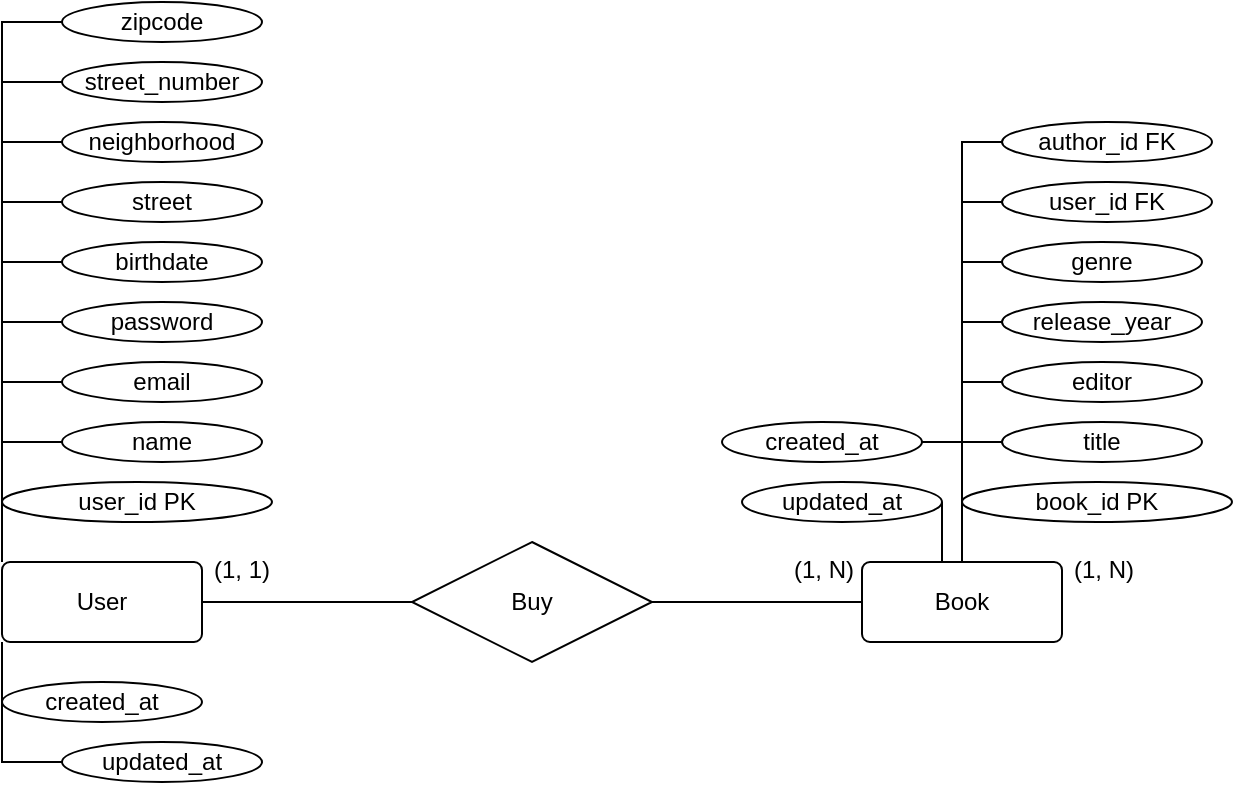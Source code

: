 <mxfile version="17.4.0" type="device"><diagram id="R2lEEEUBdFMjLlhIrx00" name="Page-1"><mxGraphModel dx="1422" dy="754" grid="1" gridSize="10" guides="1" tooltips="1" connect="1" arrows="1" fold="1" page="1" pageScale="1" pageWidth="1100" pageHeight="850" math="0" shadow="0" extFonts="Permanent Marker^https://fonts.googleapis.com/css?family=Permanent+Marker"><root><mxCell id="0"/><mxCell id="1" parent="0"/><mxCell id="7-cjcfoB4nDcwIPl_-i_-8" style="edgeStyle=orthogonalEdgeStyle;rounded=0;orthogonalLoop=1;jettySize=auto;html=1;entryX=0;entryY=0.5;entryDx=0;entryDy=0;endArrow=none;endFill=0;" parent="1" source="7-cjcfoB4nDcwIPl_-i_-1" target="7-cjcfoB4nDcwIPl_-i_-4" edge="1"><mxGeometry relative="1" as="geometry"/></mxCell><mxCell id="7-cjcfoB4nDcwIPl_-i_-20" style="edgeStyle=orthogonalEdgeStyle;rounded=0;orthogonalLoop=1;jettySize=auto;html=1;exitX=0;exitY=1;exitDx=0;exitDy=0;entryX=0;entryY=0.5;entryDx=0;entryDy=0;endArrow=none;endFill=0;" parent="1" source="7-cjcfoB4nDcwIPl_-i_-1" target="7-cjcfoB4nDcwIPl_-i_-17" edge="1"><mxGeometry relative="1" as="geometry"/></mxCell><mxCell id="7-cjcfoB4nDcwIPl_-i_-21" style="edgeStyle=orthogonalEdgeStyle;rounded=0;orthogonalLoop=1;jettySize=auto;html=1;exitX=0;exitY=1;exitDx=0;exitDy=0;entryX=0;entryY=0.5;entryDx=0;entryDy=0;endArrow=none;endFill=0;" parent="1" source="7-cjcfoB4nDcwIPl_-i_-1" target="7-cjcfoB4nDcwIPl_-i_-18" edge="1"><mxGeometry relative="1" as="geometry"/></mxCell><mxCell id="7-cjcfoB4nDcwIPl_-i_-27" style="edgeStyle=orthogonalEdgeStyle;rounded=0;orthogonalLoop=1;jettySize=auto;html=1;exitX=0;exitY=0;exitDx=0;exitDy=0;entryX=0;entryY=0.5;entryDx=0;entryDy=0;endArrow=none;endFill=0;" parent="1" source="7-cjcfoB4nDcwIPl_-i_-1" target="7-cjcfoB4nDcwIPl_-i_-26" edge="1"><mxGeometry relative="1" as="geometry"/></mxCell><mxCell id="7-cjcfoB4nDcwIPl_-i_-28" style="edgeStyle=orthogonalEdgeStyle;rounded=0;orthogonalLoop=1;jettySize=auto;html=1;exitX=0;exitY=0;exitDx=0;exitDy=0;entryX=0;entryY=0.5;entryDx=0;entryDy=0;endArrow=none;endFill=0;" parent="1" source="7-cjcfoB4nDcwIPl_-i_-1" target="7-cjcfoB4nDcwIPl_-i_-22" edge="1"><mxGeometry relative="1" as="geometry"/></mxCell><mxCell id="7-cjcfoB4nDcwIPl_-i_-29" style="edgeStyle=orthogonalEdgeStyle;rounded=0;orthogonalLoop=1;jettySize=auto;html=1;exitX=0;exitY=0;exitDx=0;exitDy=0;entryX=0;entryY=0.5;entryDx=0;entryDy=0;endArrow=none;endFill=0;" parent="1" source="7-cjcfoB4nDcwIPl_-i_-1" target="7-cjcfoB4nDcwIPl_-i_-23" edge="1"><mxGeometry relative="1" as="geometry"/></mxCell><mxCell id="7-cjcfoB4nDcwIPl_-i_-30" style="edgeStyle=orthogonalEdgeStyle;rounded=0;orthogonalLoop=1;jettySize=auto;html=1;exitX=0;exitY=0;exitDx=0;exitDy=0;entryX=0;entryY=0.5;entryDx=0;entryDy=0;endArrow=none;endFill=0;" parent="1" source="7-cjcfoB4nDcwIPl_-i_-1" target="7-cjcfoB4nDcwIPl_-i_-24" edge="1"><mxGeometry relative="1" as="geometry"/></mxCell><mxCell id="7-cjcfoB4nDcwIPl_-i_-31" style="edgeStyle=orthogonalEdgeStyle;rounded=0;orthogonalLoop=1;jettySize=auto;html=1;exitX=0;exitY=0;exitDx=0;exitDy=0;entryX=0;entryY=0.5;entryDx=0;entryDy=0;endArrow=none;endFill=0;" parent="1" source="7-cjcfoB4nDcwIPl_-i_-1" target="7-cjcfoB4nDcwIPl_-i_-25" edge="1"><mxGeometry relative="1" as="geometry"/></mxCell><mxCell id="7-cjcfoB4nDcwIPl_-i_-54" style="edgeStyle=orthogonalEdgeStyle;rounded=0;orthogonalLoop=1;jettySize=auto;html=1;exitX=0;exitY=0;exitDx=0;exitDy=0;entryX=0;entryY=0.5;entryDx=0;entryDy=0;endArrow=none;endFill=0;" parent="1" source="7-cjcfoB4nDcwIPl_-i_-1" target="7-cjcfoB4nDcwIPl_-i_-50" edge="1"><mxGeometry relative="1" as="geometry"/></mxCell><mxCell id="7-cjcfoB4nDcwIPl_-i_-55" style="edgeStyle=orthogonalEdgeStyle;rounded=0;orthogonalLoop=1;jettySize=auto;html=1;exitX=0;exitY=0;exitDx=0;exitDy=0;entryX=0;entryY=0.5;entryDx=0;entryDy=0;endArrow=none;endFill=0;" parent="1" source="7-cjcfoB4nDcwIPl_-i_-1" target="7-cjcfoB4nDcwIPl_-i_-51" edge="1"><mxGeometry relative="1" as="geometry"/></mxCell><mxCell id="7-cjcfoB4nDcwIPl_-i_-56" style="edgeStyle=orthogonalEdgeStyle;rounded=0;orthogonalLoop=1;jettySize=auto;html=1;exitX=0;exitY=0;exitDx=0;exitDy=0;entryX=0;entryY=0.5;entryDx=0;entryDy=0;endArrow=none;endFill=0;" parent="1" source="7-cjcfoB4nDcwIPl_-i_-1" target="7-cjcfoB4nDcwIPl_-i_-52" edge="1"><mxGeometry relative="1" as="geometry"/></mxCell><mxCell id="7-cjcfoB4nDcwIPl_-i_-59" style="edgeStyle=orthogonalEdgeStyle;rounded=0;orthogonalLoop=1;jettySize=auto;html=1;exitX=0;exitY=0;exitDx=0;exitDy=0;entryX=0;entryY=0.5;entryDx=0;entryDy=0;endArrow=none;endFill=0;" parent="1" source="7-cjcfoB4nDcwIPl_-i_-1" target="7-cjcfoB4nDcwIPl_-i_-53" edge="1"><mxGeometry relative="1" as="geometry"/></mxCell><mxCell id="7-cjcfoB4nDcwIPl_-i_-1" value="User" style="rounded=1;arcSize=10;whiteSpace=wrap;html=1;align=center;" parent="1" vertex="1"><mxGeometry x="220" y="430" width="100" height="40" as="geometry"/></mxCell><mxCell id="7-cjcfoB4nDcwIPl_-i_-38" style="edgeStyle=orthogonalEdgeStyle;rounded=0;orthogonalLoop=1;jettySize=auto;html=1;exitX=0.5;exitY=0;exitDx=0;exitDy=0;entryX=0;entryY=0.5;entryDx=0;entryDy=0;endArrow=none;endFill=0;" parent="1" source="7-cjcfoB4nDcwIPl_-i_-2" target="7-cjcfoB4nDcwIPl_-i_-32" edge="1"><mxGeometry relative="1" as="geometry"/></mxCell><mxCell id="7-cjcfoB4nDcwIPl_-i_-39" style="edgeStyle=orthogonalEdgeStyle;rounded=0;orthogonalLoop=1;jettySize=auto;html=1;exitX=0.5;exitY=0;exitDx=0;exitDy=0;entryX=0;entryY=0.5;entryDx=0;entryDy=0;endArrow=none;endFill=0;" parent="1" source="7-cjcfoB4nDcwIPl_-i_-2" target="7-cjcfoB4nDcwIPl_-i_-33" edge="1"><mxGeometry relative="1" as="geometry"/></mxCell><mxCell id="7-cjcfoB4nDcwIPl_-i_-41" style="edgeStyle=orthogonalEdgeStyle;rounded=0;orthogonalLoop=1;jettySize=auto;html=1;exitX=0.5;exitY=0;exitDx=0;exitDy=0;entryX=0;entryY=0.5;entryDx=0;entryDy=0;endArrow=none;endFill=0;" parent="1" source="7-cjcfoB4nDcwIPl_-i_-2" target="7-cjcfoB4nDcwIPl_-i_-35" edge="1"><mxGeometry relative="1" as="geometry"/></mxCell><mxCell id="7-cjcfoB4nDcwIPl_-i_-42" style="edgeStyle=orthogonalEdgeStyle;rounded=0;orthogonalLoop=1;jettySize=auto;html=1;exitX=0.5;exitY=0;exitDx=0;exitDy=0;entryX=0;entryY=0.5;entryDx=0;entryDy=0;endArrow=none;endFill=0;" parent="1" source="7-cjcfoB4nDcwIPl_-i_-2" target="7-cjcfoB4nDcwIPl_-i_-36" edge="1"><mxGeometry relative="1" as="geometry"/></mxCell><mxCell id="7-cjcfoB4nDcwIPl_-i_-43" style="edgeStyle=orthogonalEdgeStyle;rounded=0;orthogonalLoop=1;jettySize=auto;html=1;exitX=0.5;exitY=0;exitDx=0;exitDy=0;entryX=0;entryY=0.5;entryDx=0;entryDy=0;endArrow=none;endFill=0;" parent="1" source="7-cjcfoB4nDcwIPl_-i_-2" target="7-cjcfoB4nDcwIPl_-i_-37" edge="1"><mxGeometry relative="1" as="geometry"/></mxCell><mxCell id="7-cjcfoB4nDcwIPl_-i_-84" style="edgeStyle=orthogonalEdgeStyle;rounded=0;orthogonalLoop=1;jettySize=auto;html=1;exitX=0.5;exitY=0;exitDx=0;exitDy=0;entryX=1;entryY=0.5;entryDx=0;entryDy=0;endArrow=none;endFill=0;" parent="1" source="7-cjcfoB4nDcwIPl_-i_-2" target="7-cjcfoB4nDcwIPl_-i_-81" edge="1"><mxGeometry relative="1" as="geometry"/></mxCell><mxCell id="7-cjcfoB4nDcwIPl_-i_-85" style="edgeStyle=orthogonalEdgeStyle;rounded=0;orthogonalLoop=1;jettySize=auto;html=1;exitX=0.5;exitY=0;exitDx=0;exitDy=0;entryX=1;entryY=0.5;entryDx=0;entryDy=0;endArrow=none;endFill=0;" parent="1" source="7-cjcfoB4nDcwIPl_-i_-2" target="7-cjcfoB4nDcwIPl_-i_-80" edge="1"><mxGeometry relative="1" as="geometry"/></mxCell><mxCell id="7-cjcfoB4nDcwIPl_-i_-95" style="edgeStyle=orthogonalEdgeStyle;rounded=0;orthogonalLoop=1;jettySize=auto;html=1;exitX=0.5;exitY=0;exitDx=0;exitDy=0;entryX=0;entryY=0.5;entryDx=0;entryDy=0;endArrow=none;endFill=0;" parent="1" source="7-cjcfoB4nDcwIPl_-i_-2" target="7-cjcfoB4nDcwIPl_-i_-94" edge="1"><mxGeometry relative="1" as="geometry"/></mxCell><mxCell id="7-cjcfoB4nDcwIPl_-i_-97" style="edgeStyle=orthogonalEdgeStyle;rounded=0;orthogonalLoop=1;jettySize=auto;html=1;exitX=0.5;exitY=0;exitDx=0;exitDy=0;entryX=0;entryY=0.5;entryDx=0;entryDy=0;endArrow=none;endFill=0;" parent="1" source="7-cjcfoB4nDcwIPl_-i_-2" target="7-cjcfoB4nDcwIPl_-i_-96" edge="1"><mxGeometry relative="1" as="geometry"/></mxCell><mxCell id="7-cjcfoB4nDcwIPl_-i_-2" value="Book" style="rounded=1;arcSize=10;whiteSpace=wrap;html=1;align=center;" parent="1" vertex="1"><mxGeometry x="650" y="430" width="100" height="40" as="geometry"/></mxCell><mxCell id="7-cjcfoB4nDcwIPl_-i_-9" style="edgeStyle=orthogonalEdgeStyle;rounded=0;orthogonalLoop=1;jettySize=auto;html=1;exitX=1;exitY=0.5;exitDx=0;exitDy=0;endArrow=none;endFill=0;" parent="1" source="7-cjcfoB4nDcwIPl_-i_-4" target="7-cjcfoB4nDcwIPl_-i_-2" edge="1"><mxGeometry relative="1" as="geometry"/></mxCell><mxCell id="7-cjcfoB4nDcwIPl_-i_-4" value="Buy" style="shape=rhombus;perimeter=rhombusPerimeter;whiteSpace=wrap;html=1;align=center;" parent="1" vertex="1"><mxGeometry x="425" y="420" width="120" height="60" as="geometry"/></mxCell><mxCell id="7-cjcfoB4nDcwIPl_-i_-14" value="(1, 1)" style="text;strokeColor=none;fillColor=none;spacingLeft=4;spacingRight=4;overflow=hidden;rotatable=0;points=[[0,0.5],[1,0.5]];portConstraint=eastwest;fontSize=12;" parent="1" vertex="1"><mxGeometry x="320" y="420" width="60" height="30" as="geometry"/></mxCell><mxCell id="7-cjcfoB4nDcwIPl_-i_-15" value="(1, N)" style="text;strokeColor=none;fillColor=none;spacingLeft=4;spacingRight=4;overflow=hidden;rotatable=0;points=[[0,0.5],[1,0.5]];portConstraint=eastwest;fontSize=12;" parent="1" vertex="1"><mxGeometry x="610" y="420" width="60" height="30" as="geometry"/></mxCell><mxCell id="7-cjcfoB4nDcwIPl_-i_-17" value="created_at" style="ellipse;whiteSpace=wrap;html=1;align=center;" parent="1" vertex="1"><mxGeometry x="220" y="490" width="100" height="20" as="geometry"/></mxCell><mxCell id="7-cjcfoB4nDcwIPl_-i_-18" value="updated_at" style="ellipse;whiteSpace=wrap;html=1;align=center;" parent="1" vertex="1"><mxGeometry x="250" y="520" width="100" height="20" as="geometry"/></mxCell><mxCell id="7-cjcfoB4nDcwIPl_-i_-22" value="name" style="ellipse;whiteSpace=wrap;html=1;align=center;" parent="1" vertex="1"><mxGeometry x="250" y="360" width="100" height="20" as="geometry"/></mxCell><mxCell id="7-cjcfoB4nDcwIPl_-i_-23" value="email" style="ellipse;whiteSpace=wrap;html=1;align=center;" parent="1" vertex="1"><mxGeometry x="250" y="330" width="100" height="20" as="geometry"/></mxCell><mxCell id="7-cjcfoB4nDcwIPl_-i_-24" value="password" style="ellipse;whiteSpace=wrap;html=1;align=center;" parent="1" vertex="1"><mxGeometry x="250" y="300" width="100" height="20" as="geometry"/></mxCell><mxCell id="7-cjcfoB4nDcwIPl_-i_-25" value="birthdate" style="ellipse;whiteSpace=wrap;html=1;align=center;" parent="1" vertex="1"><mxGeometry x="250" y="270" width="100" height="20" as="geometry"/></mxCell><mxCell id="7-cjcfoB4nDcwIPl_-i_-26" value="user_id PK" style="ellipse;whiteSpace=wrap;html=1;align=center;" parent="1" vertex="1"><mxGeometry x="220" y="390" width="135" height="20" as="geometry"/></mxCell><mxCell id="7-cjcfoB4nDcwIPl_-i_-32" value="book_id PK" style="ellipse;whiteSpace=wrap;html=1;align=center;" parent="1" vertex="1"><mxGeometry x="700" y="390" width="135" height="20" as="geometry"/></mxCell><mxCell id="7-cjcfoB4nDcwIPl_-i_-33" value="title" style="ellipse;whiteSpace=wrap;html=1;align=center;" parent="1" vertex="1"><mxGeometry x="720" y="360" width="100" height="20" as="geometry"/></mxCell><mxCell id="7-cjcfoB4nDcwIPl_-i_-35" value="editor" style="ellipse;whiteSpace=wrap;html=1;align=center;" parent="1" vertex="1"><mxGeometry x="720" y="330" width="100" height="20" as="geometry"/></mxCell><mxCell id="7-cjcfoB4nDcwIPl_-i_-36" value="release_year" style="ellipse;whiteSpace=wrap;html=1;align=center;" parent="1" vertex="1"><mxGeometry x="720" y="300" width="100" height="20" as="geometry"/></mxCell><mxCell id="7-cjcfoB4nDcwIPl_-i_-37" value="genre" style="ellipse;whiteSpace=wrap;html=1;align=center;" parent="1" vertex="1"><mxGeometry x="720" y="270" width="100" height="20" as="geometry"/></mxCell><mxCell id="7-cjcfoB4nDcwIPl_-i_-50" value="street" style="ellipse;whiteSpace=wrap;html=1;align=center;" parent="1" vertex="1"><mxGeometry x="250" y="240" width="100" height="20" as="geometry"/></mxCell><mxCell id="7-cjcfoB4nDcwIPl_-i_-51" value="neighborhood" style="ellipse;whiteSpace=wrap;html=1;align=center;" parent="1" vertex="1"><mxGeometry x="250" y="210" width="100" height="20" as="geometry"/></mxCell><mxCell id="7-cjcfoB4nDcwIPl_-i_-52" value="street_number" style="ellipse;whiteSpace=wrap;html=1;align=center;" parent="1" vertex="1"><mxGeometry x="250" y="180" width="100" height="20" as="geometry"/></mxCell><mxCell id="7-cjcfoB4nDcwIPl_-i_-53" value="zipcode" style="ellipse;whiteSpace=wrap;html=1;align=center;" parent="1" vertex="1"><mxGeometry x="250" y="150" width="100" height="20" as="geometry"/></mxCell><mxCell id="7-cjcfoB4nDcwIPl_-i_-75" value="(1, N)" style="text;strokeColor=none;fillColor=none;spacingLeft=4;spacingRight=4;overflow=hidden;rotatable=0;points=[[0,0.5],[1,0.5]];portConstraint=eastwest;fontSize=12;" parent="1" vertex="1"><mxGeometry x="750" y="420" width="60" height="30" as="geometry"/></mxCell><mxCell id="7-cjcfoB4nDcwIPl_-i_-80" value="created_at" style="ellipse;whiteSpace=wrap;html=1;align=center;" parent="1" vertex="1"><mxGeometry x="580" y="360" width="100" height="20" as="geometry"/></mxCell><mxCell id="7-cjcfoB4nDcwIPl_-i_-81" value="updated_at" style="ellipse;whiteSpace=wrap;html=1;align=center;" parent="1" vertex="1"><mxGeometry x="590" y="390" width="100" height="20" as="geometry"/></mxCell><mxCell id="7-cjcfoB4nDcwIPl_-i_-94" value="user_id FK" style="ellipse;whiteSpace=wrap;html=1;align=center;" parent="1" vertex="1"><mxGeometry x="720" y="240" width="105" height="20" as="geometry"/></mxCell><mxCell id="7-cjcfoB4nDcwIPl_-i_-96" value="author_id FK" style="ellipse;whiteSpace=wrap;html=1;align=center;" parent="1" vertex="1"><mxGeometry x="720" y="210" width="105" height="20" as="geometry"/></mxCell></root></mxGraphModel></diagram></mxfile>